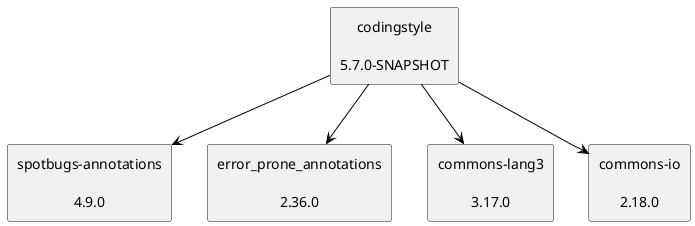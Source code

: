 @startuml
skinparam defaultTextAlignment center
skinparam rectangle {
  BackgroundColor<<optional>> beige
  BackgroundColor<<test>> lightGreen
  BackgroundColor<<runtime>> lightBlue
  BackgroundColor<<provided>> lightGray
}
rectangle "codingstyle\n\n5.7.0-SNAPSHOT" as edu_hm_hafner_codingstyle_jar
rectangle "spotbugs-annotations\n\n4.9.0" as com_github_spotbugs_spotbugs_annotations_jar
rectangle "error_prone_annotations\n\n2.36.0" as com_google_errorprone_error_prone_annotations_jar
rectangle "commons-lang3\n\n3.17.0" as org_apache_commons_commons_lang3_jar
rectangle "commons-io\n\n2.18.0" as commons_io_commons_io_jar
edu_hm_hafner_codingstyle_jar -[#000000]-> com_github_spotbugs_spotbugs_annotations_jar
edu_hm_hafner_codingstyle_jar -[#000000]-> com_google_errorprone_error_prone_annotations_jar
edu_hm_hafner_codingstyle_jar -[#000000]-> org_apache_commons_commons_lang3_jar
edu_hm_hafner_codingstyle_jar -[#000000]-> commons_io_commons_io_jar
@enduml